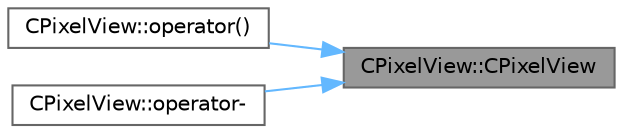 digraph "CPixelView::CPixelView"
{
 // LATEX_PDF_SIZE
  bgcolor="transparent";
  edge [fontname=Helvetica,fontsize=10,labelfontname=Helvetica,labelfontsize=10];
  node [fontname=Helvetica,fontsize=10,shape=box,height=0.2,width=0.4];
  rankdir="RL";
  Node1 [id="Node000001",label="CPixelView::CPixelView",height=0.2,width=0.4,color="gray40", fillcolor="grey60", style="filled", fontcolor="black",tooltip="PixelSet copy constructor."];
  Node1 -> Node2 [id="edge1_Node000001_Node000002",dir="back",color="steelblue1",style="solid",tooltip=" "];
  Node2 [id="Node000002",label="CPixelView::operator()",height=0.2,width=0.4,color="grey40", fillcolor="white", style="filled",URL="$de/d64/group___pixel_set.html#aa2b10d01a183235fcf62e50049c49dd4",tooltip="Access an inclusive subset of the LEDs in this set."];
  Node1 -> Node3 [id="edge2_Node000001_Node000003",dir="back",color="steelblue1",style="solid",tooltip=" "];
  Node3 [id="Node000003",label="CPixelView::operator-",height=0.2,width=0.4,color="grey40", fillcolor="white", style="filled",URL="$de/d64/group___pixel_set.html#ad6e7a725732d4fff0dc4fa5c29015127",tooltip="Return the reverse ordering of this set."];
}
